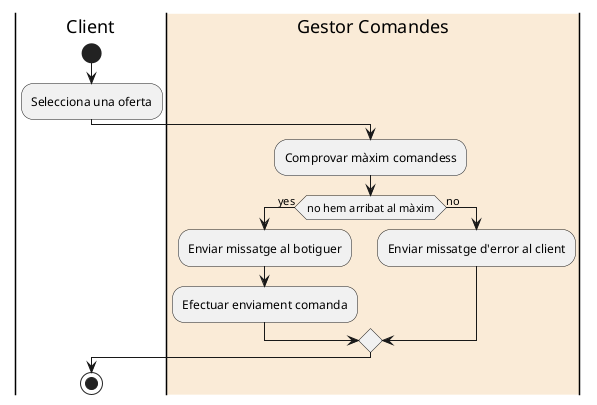 @startuml

|Client|
start
:Selecciona una oferta;
|#AntiqueWhite|Gestor Comandes|
:Comprovar màxim comandess;
if (no hem arribat al màxim) then (yes)
  :Enviar missatge al botiguer;
  :Efectuar enviament comanda;
else (no)
  :Enviar missatge d'error al client;
endif
|Client|
stop

@enduml
